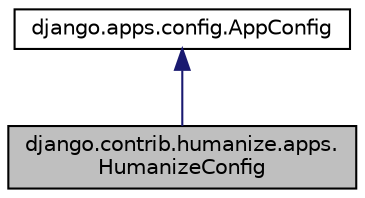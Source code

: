 digraph "django.contrib.humanize.apps.HumanizeConfig"
{
 // LATEX_PDF_SIZE
  edge [fontname="Helvetica",fontsize="10",labelfontname="Helvetica",labelfontsize="10"];
  node [fontname="Helvetica",fontsize="10",shape=record];
  Node1 [label="django.contrib.humanize.apps.\lHumanizeConfig",height=0.2,width=0.4,color="black", fillcolor="grey75", style="filled", fontcolor="black",tooltip=" "];
  Node2 -> Node1 [dir="back",color="midnightblue",fontsize="10",style="solid"];
  Node2 [label="django.apps.config.AppConfig",height=0.2,width=0.4,color="black", fillcolor="white", style="filled",URL="$classdjango_1_1apps_1_1config_1_1_app_config.html",tooltip=" "];
}
